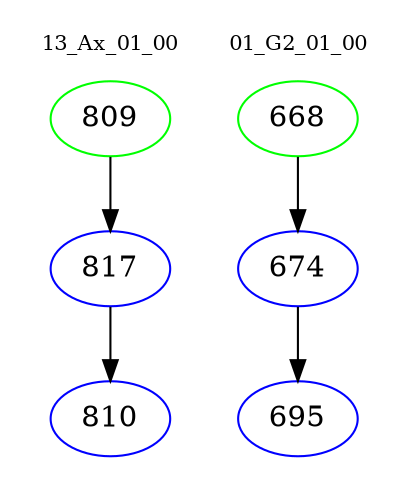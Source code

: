 digraph{
subgraph cluster_0 {
color = white
label = "13_Ax_01_00";
fontsize=10;
T0_809 [label="809", color="green"]
T0_809 -> T0_817 [color="black"]
T0_817 [label="817", color="blue"]
T0_817 -> T0_810 [color="black"]
T0_810 [label="810", color="blue"]
}
subgraph cluster_1 {
color = white
label = "01_G2_01_00";
fontsize=10;
T1_668 [label="668", color="green"]
T1_668 -> T1_674 [color="black"]
T1_674 [label="674", color="blue"]
T1_674 -> T1_695 [color="black"]
T1_695 [label="695", color="blue"]
}
}
